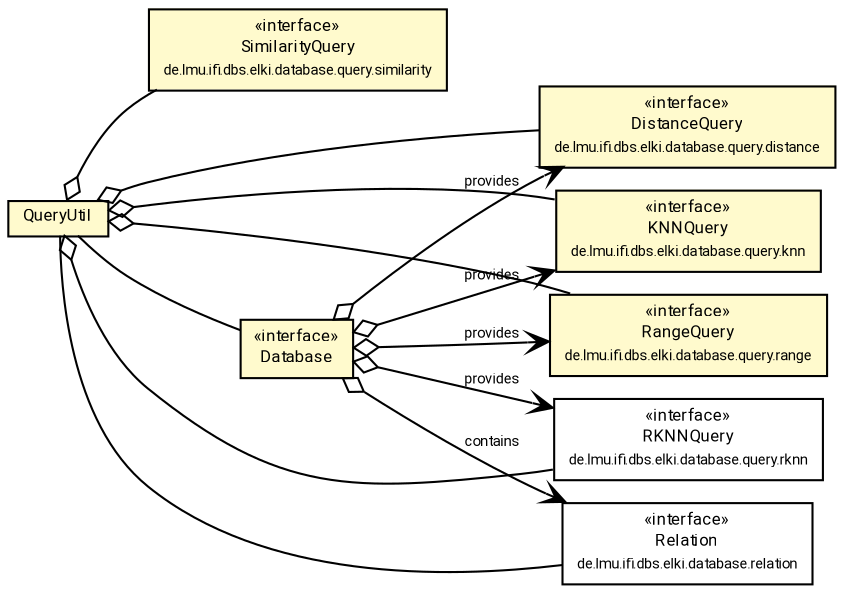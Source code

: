 #!/usr/local/bin/dot
#
# Class diagram 
# Generated by UMLGraph version R5_7_2-60-g0e99a6 (http://www.spinellis.gr/umlgraph/)
#

digraph G {
	graph [fontnames="svg"]
	edge [fontname="Roboto",fontsize=7,labelfontname="Roboto",labelfontsize=7,color="black"];
	node [fontname="Roboto",fontcolor="black",fontsize=8,shape=plaintext,margin=0,width=0,height=0];
	nodesep=0.15;
	ranksep=0.25;
	rankdir=LR;
	// de.lmu.ifi.dbs.elki.database.query.similarity.SimilarityQuery<O>
	c8521201 [label=<<table title="de.lmu.ifi.dbs.elki.database.query.similarity.SimilarityQuery" border="0" cellborder="1" cellspacing="0" cellpadding="2" bgcolor="LemonChiffon" href="query/similarity/SimilarityQuery.html" target="_parent">
		<tr><td><table border="0" cellspacing="0" cellpadding="1">
		<tr><td align="center" balign="center"> &#171;interface&#187; </td></tr>
		<tr><td align="center" balign="center"> <font face="Roboto">SimilarityQuery</font> </td></tr>
		<tr><td align="center" balign="center"> <font face="Roboto" point-size="7.0">de.lmu.ifi.dbs.elki.database.query.similarity</font> </td></tr>
		</table></td></tr>
		</table>>, URL="query/similarity/SimilarityQuery.html"];
	// de.lmu.ifi.dbs.elki.database.query.distance.DistanceQuery<O>
	c8521204 [label=<<table title="de.lmu.ifi.dbs.elki.database.query.distance.DistanceQuery" border="0" cellborder="1" cellspacing="0" cellpadding="2" bgcolor="LemonChiffon" href="query/distance/DistanceQuery.html" target="_parent">
		<tr><td><table border="0" cellspacing="0" cellpadding="1">
		<tr><td align="center" balign="center"> &#171;interface&#187; </td></tr>
		<tr><td align="center" balign="center"> <font face="Roboto">DistanceQuery</font> </td></tr>
		<tr><td align="center" balign="center"> <font face="Roboto" point-size="7.0">de.lmu.ifi.dbs.elki.database.query.distance</font> </td></tr>
		</table></td></tr>
		</table>>, URL="query/distance/DistanceQuery.html"];
	// de.lmu.ifi.dbs.elki.database.query.knn.KNNQuery<O>
	c8521208 [label=<<table title="de.lmu.ifi.dbs.elki.database.query.knn.KNNQuery" border="0" cellborder="1" cellspacing="0" cellpadding="2" bgcolor="LemonChiffon" href="query/knn/KNNQuery.html" target="_parent">
		<tr><td><table border="0" cellspacing="0" cellpadding="1">
		<tr><td align="center" balign="center"> &#171;interface&#187; </td></tr>
		<tr><td align="center" balign="center"> <font face="Roboto">KNNQuery</font> </td></tr>
		<tr><td align="center" balign="center"> <font face="Roboto" point-size="7.0">de.lmu.ifi.dbs.elki.database.query.knn</font> </td></tr>
		</table></td></tr>
		</table>>, URL="query/knn/KNNQuery.html"];
	// de.lmu.ifi.dbs.elki.database.query.range.RangeQuery<O>
	c8521210 [label=<<table title="de.lmu.ifi.dbs.elki.database.query.range.RangeQuery" border="0" cellborder="1" cellspacing="0" cellpadding="2" bgcolor="LemonChiffon" href="query/range/RangeQuery.html" target="_parent">
		<tr><td><table border="0" cellspacing="0" cellpadding="1">
		<tr><td align="center" balign="center"> &#171;interface&#187; </td></tr>
		<tr><td align="center" balign="center"> <font face="Roboto">RangeQuery</font> </td></tr>
		<tr><td align="center" balign="center"> <font face="Roboto" point-size="7.0">de.lmu.ifi.dbs.elki.database.query.range</font> </td></tr>
		</table></td></tr>
		</table>>, URL="query/range/RangeQuery.html"];
	// de.lmu.ifi.dbs.elki.database.query.rknn.RKNNQuery<O>
	c8521212 [label=<<table title="de.lmu.ifi.dbs.elki.database.query.rknn.RKNNQuery" border="0" cellborder="1" cellspacing="0" cellpadding="2" href="query/rknn/RKNNQuery.html" target="_parent">
		<tr><td><table border="0" cellspacing="0" cellpadding="1">
		<tr><td align="center" balign="center"> &#171;interface&#187; </td></tr>
		<tr><td align="center" balign="center"> <font face="Roboto">RKNNQuery</font> </td></tr>
		<tr><td align="center" balign="center"> <font face="Roboto" point-size="7.0">de.lmu.ifi.dbs.elki.database.query.rknn</font> </td></tr>
		</table></td></tr>
		</table>>, URL="query/rknn/RKNNQuery.html"];
	// de.lmu.ifi.dbs.elki.database.relation.Relation<O>
	c8521221 [label=<<table title="de.lmu.ifi.dbs.elki.database.relation.Relation" border="0" cellborder="1" cellspacing="0" cellpadding="2" href="relation/Relation.html" target="_parent">
		<tr><td><table border="0" cellspacing="0" cellpadding="1">
		<tr><td align="center" balign="center"> &#171;interface&#187; </td></tr>
		<tr><td align="center" balign="center"> <font face="Roboto">Relation</font> </td></tr>
		<tr><td align="center" balign="center"> <font face="Roboto" point-size="7.0">de.lmu.ifi.dbs.elki.database.relation</font> </td></tr>
		</table></td></tr>
		</table>>, URL="relation/Relation.html"];
	// de.lmu.ifi.dbs.elki.database.Database
	c8521223 [label=<<table title="de.lmu.ifi.dbs.elki.database.Database" border="0" cellborder="1" cellspacing="0" cellpadding="2" bgcolor="LemonChiffon" href="Database.html" target="_parent">
		<tr><td><table border="0" cellspacing="0" cellpadding="1">
		<tr><td align="center" balign="center"> &#171;interface&#187; </td></tr>
		<tr><td align="center" balign="center"> <font face="Roboto">Database</font> </td></tr>
		</table></td></tr>
		</table>>, URL="Database.html"];
	// de.lmu.ifi.dbs.elki.database.QueryUtil
	c8522301 [label=<<table title="de.lmu.ifi.dbs.elki.database.QueryUtil" border="0" cellborder="1" cellspacing="0" cellpadding="2" bgcolor="lemonChiffon" href="QueryUtil.html" target="_parent">
		<tr><td><table border="0" cellspacing="0" cellpadding="1">
		<tr><td align="center" balign="center"> <font face="Roboto">QueryUtil</font> </td></tr>
		</table></td></tr>
		</table>>, URL="QueryUtil.html"];
	// de.lmu.ifi.dbs.elki.database.Database navhas de.lmu.ifi.dbs.elki.database.query.distance.DistanceQuery<O>
	c8521223 -> c8521204 [arrowhead=open,arrowtail=ediamond,dir=both,weight=3,label="provides"];
	// de.lmu.ifi.dbs.elki.database.Database navhas de.lmu.ifi.dbs.elki.database.query.knn.KNNQuery<O>
	c8521223 -> c8521208 [arrowhead=open,arrowtail=ediamond,dir=both,weight=3,label="provides"];
	// de.lmu.ifi.dbs.elki.database.Database navhas de.lmu.ifi.dbs.elki.database.query.range.RangeQuery<O>
	c8521223 -> c8521210 [arrowhead=open,arrowtail=ediamond,dir=both,weight=3,label="provides"];
	// de.lmu.ifi.dbs.elki.database.Database navhas de.lmu.ifi.dbs.elki.database.query.rknn.RKNNQuery<O>
	c8521223 -> c8521212 [arrowhead=open,arrowtail=ediamond,dir=both,weight=3,label="provides"];
	// de.lmu.ifi.dbs.elki.database.Database navhas de.lmu.ifi.dbs.elki.database.relation.Relation<O>
	c8521223 -> c8521221 [arrowhead=open,arrowtail=ediamond,dir=both,weight=3,label="contains"];
	// de.lmu.ifi.dbs.elki.database.QueryUtil has de.lmu.ifi.dbs.elki.database.query.distance.DistanceQuery<O>
	c8522301 -> c8521204 [arrowhead=none,arrowtail=ediamond,dir=back,weight=4];
	// de.lmu.ifi.dbs.elki.database.QueryUtil has de.lmu.ifi.dbs.elki.database.query.similarity.SimilarityQuery<O>
	c8522301 -> c8521201 [arrowhead=none,arrowtail=ediamond,dir=back,weight=4];
	// de.lmu.ifi.dbs.elki.database.QueryUtil has de.lmu.ifi.dbs.elki.database.query.knn.KNNQuery<O>
	c8522301 -> c8521208 [arrowhead=none,arrowtail=ediamond,dir=back,weight=4];
	// de.lmu.ifi.dbs.elki.database.QueryUtil has de.lmu.ifi.dbs.elki.database.query.range.RangeQuery<O>
	c8522301 -> c8521210 [arrowhead=none,arrowtail=ediamond,dir=back,weight=4];
	// de.lmu.ifi.dbs.elki.database.QueryUtil has de.lmu.ifi.dbs.elki.database.query.rknn.RKNNQuery<O>
	c8522301 -> c8521212 [arrowhead=none,arrowtail=ediamond,dir=back,weight=4];
	// de.lmu.ifi.dbs.elki.database.QueryUtil assoc de.lmu.ifi.dbs.elki.database.Database
	c8522301 -> c8521223 [arrowhead=none,weight=2];
	// de.lmu.ifi.dbs.elki.database.QueryUtil assoc de.lmu.ifi.dbs.elki.database.relation.Relation<O>
	c8522301 -> c8521221 [arrowhead=none,weight=2];
}

